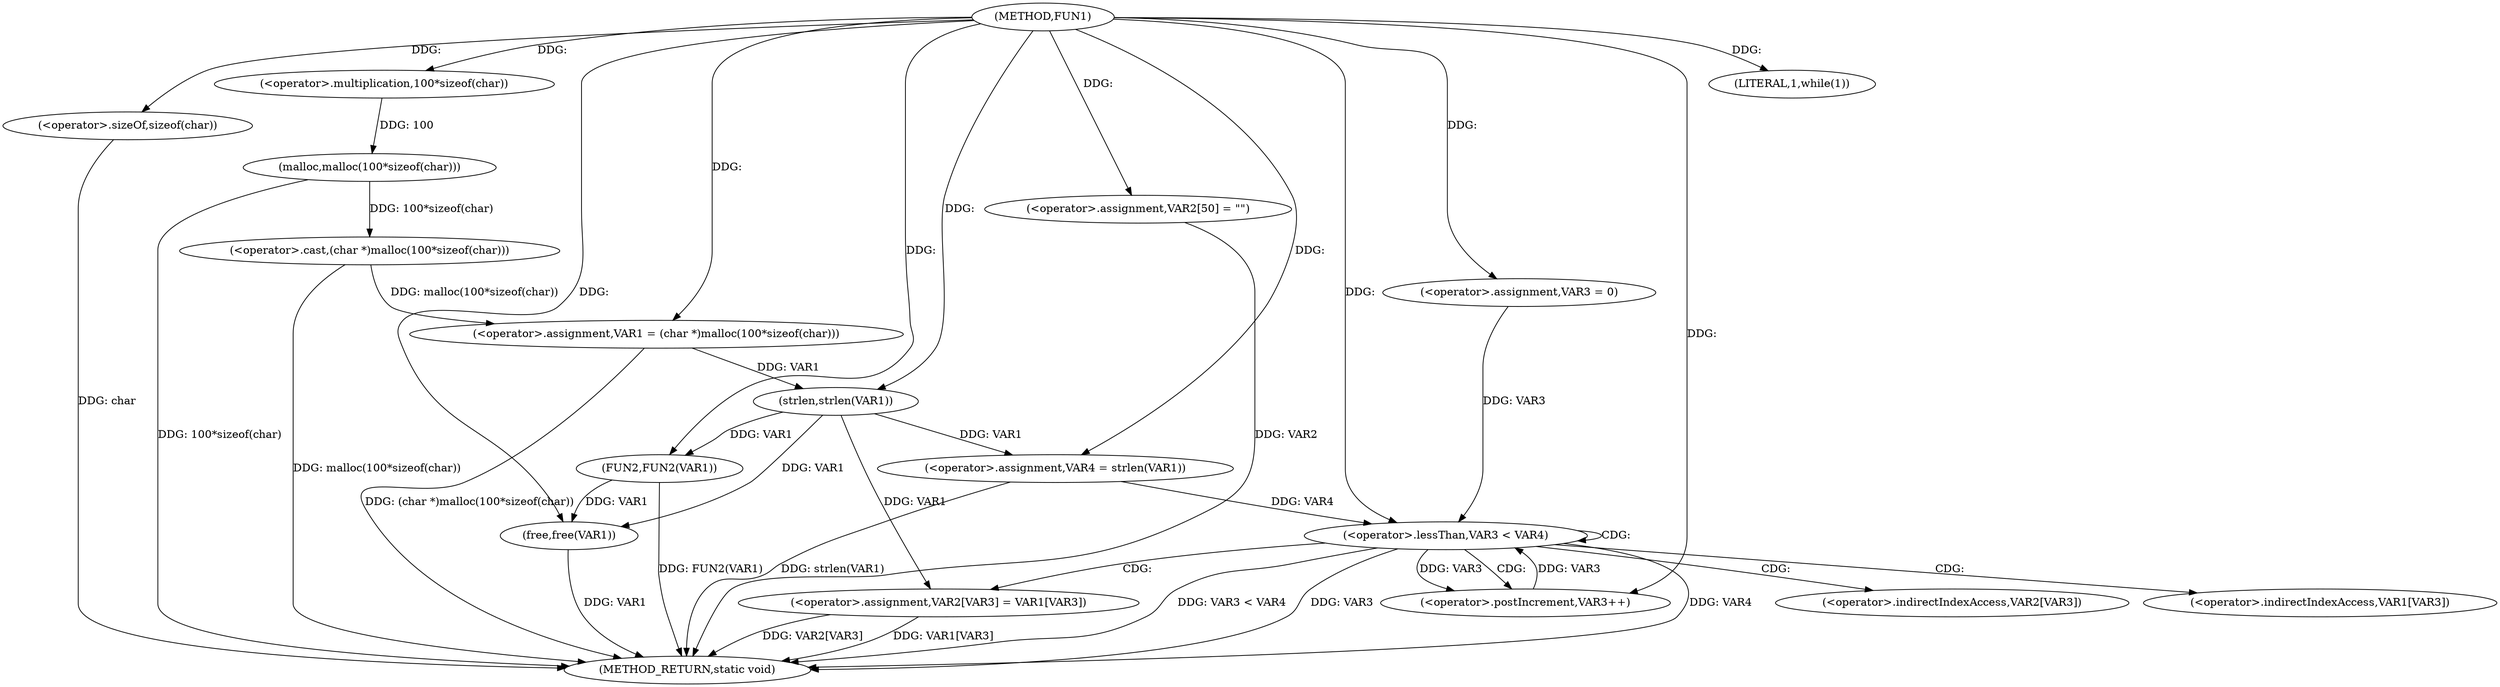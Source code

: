 digraph FUN1 {  
"1000100" [label = "(METHOD,FUN1)" ]
"1000148" [label = "(METHOD_RETURN,static void)" ]
"1000103" [label = "(<operator>.assignment,VAR1 = (char *)malloc(100*sizeof(char)))" ]
"1000105" [label = "(<operator>.cast,(char *)malloc(100*sizeof(char)))" ]
"1000107" [label = "(malloc,malloc(100*sizeof(char)))" ]
"1000108" [label = "(<operator>.multiplication,100*sizeof(char))" ]
"1000110" [label = "(<operator>.sizeOf,sizeof(char))" ]
"1000113" [label = "(LITERAL,1,while(1))" ]
"1000118" [label = "(<operator>.assignment,VAR2[50] = \"\")" ]
"1000123" [label = "(<operator>.assignment,VAR4 = strlen(VAR1))" ]
"1000125" [label = "(strlen,strlen(VAR1))" ]
"1000128" [label = "(<operator>.assignment,VAR3 = 0)" ]
"1000131" [label = "(<operator>.lessThan,VAR3 < VAR4)" ]
"1000134" [label = "(<operator>.postIncrement,VAR3++)" ]
"1000137" [label = "(<operator>.assignment,VAR2[VAR3] = VAR1[VAR3])" ]
"1000144" [label = "(FUN2,FUN2(VAR1))" ]
"1000146" [label = "(free,free(VAR1))" ]
"1000138" [label = "(<operator>.indirectIndexAccess,VAR2[VAR3])" ]
"1000141" [label = "(<operator>.indirectIndexAccess,VAR1[VAR3])" ]
  "1000123" -> "1000148"  [ label = "DDG: strlen(VAR1)"] 
  "1000107" -> "1000148"  [ label = "DDG: 100*sizeof(char)"] 
  "1000105" -> "1000148"  [ label = "DDG: malloc(100*sizeof(char))"] 
  "1000103" -> "1000148"  [ label = "DDG: (char *)malloc(100*sizeof(char))"] 
  "1000131" -> "1000148"  [ label = "DDG: VAR4"] 
  "1000118" -> "1000148"  [ label = "DDG: VAR2"] 
  "1000131" -> "1000148"  [ label = "DDG: VAR3 < VAR4"] 
  "1000131" -> "1000148"  [ label = "DDG: VAR3"] 
  "1000137" -> "1000148"  [ label = "DDG: VAR1[VAR3]"] 
  "1000144" -> "1000148"  [ label = "DDG: FUN2(VAR1)"] 
  "1000137" -> "1000148"  [ label = "DDG: VAR2[VAR3]"] 
  "1000146" -> "1000148"  [ label = "DDG: VAR1"] 
  "1000110" -> "1000148"  [ label = "DDG: char"] 
  "1000105" -> "1000103"  [ label = "DDG: malloc(100*sizeof(char))"] 
  "1000100" -> "1000103"  [ label = "DDG: "] 
  "1000107" -> "1000105"  [ label = "DDG: 100*sizeof(char)"] 
  "1000108" -> "1000107"  [ label = "DDG: 100"] 
  "1000100" -> "1000108"  [ label = "DDG: "] 
  "1000100" -> "1000110"  [ label = "DDG: "] 
  "1000100" -> "1000113"  [ label = "DDG: "] 
  "1000100" -> "1000118"  [ label = "DDG: "] 
  "1000125" -> "1000123"  [ label = "DDG: VAR1"] 
  "1000100" -> "1000123"  [ label = "DDG: "] 
  "1000103" -> "1000125"  [ label = "DDG: VAR1"] 
  "1000100" -> "1000125"  [ label = "DDG: "] 
  "1000100" -> "1000128"  [ label = "DDG: "] 
  "1000128" -> "1000131"  [ label = "DDG: VAR3"] 
  "1000134" -> "1000131"  [ label = "DDG: VAR3"] 
  "1000100" -> "1000131"  [ label = "DDG: "] 
  "1000123" -> "1000131"  [ label = "DDG: VAR4"] 
  "1000131" -> "1000134"  [ label = "DDG: VAR3"] 
  "1000100" -> "1000134"  [ label = "DDG: "] 
  "1000125" -> "1000137"  [ label = "DDG: VAR1"] 
  "1000125" -> "1000144"  [ label = "DDG: VAR1"] 
  "1000100" -> "1000144"  [ label = "DDG: "] 
  "1000144" -> "1000146"  [ label = "DDG: VAR1"] 
  "1000100" -> "1000146"  [ label = "DDG: "] 
  "1000125" -> "1000146"  [ label = "DDG: VAR1"] 
  "1000131" -> "1000137"  [ label = "CDG: "] 
  "1000131" -> "1000141"  [ label = "CDG: "] 
  "1000131" -> "1000131"  [ label = "CDG: "] 
  "1000131" -> "1000138"  [ label = "CDG: "] 
  "1000131" -> "1000134"  [ label = "CDG: "] 
}
